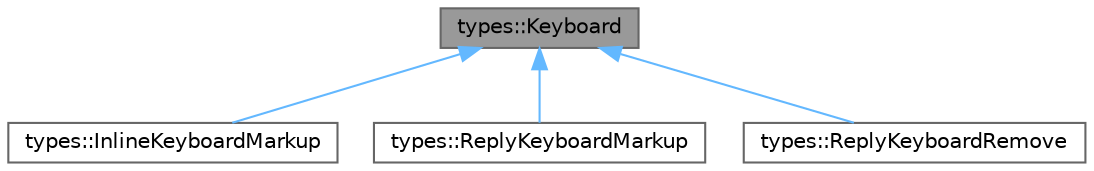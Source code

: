 digraph "types::Keyboard"
{
 // LATEX_PDF_SIZE
  bgcolor="transparent";
  edge [fontname=Helvetica,fontsize=10,labelfontname=Helvetica,labelfontsize=10];
  node [fontname=Helvetica,fontsize=10,shape=box,height=0.2,width=0.4];
  Node1 [id="Node000001",label="types::Keyboard",height=0.2,width=0.4,color="gray40", fillcolor="grey60", style="filled", fontcolor="black",tooltip="Base struct for telegram keyboards."];
  Node1 -> Node2 [id="edge1_Node000001_Node000002",dir="back",color="steelblue1",style="solid",tooltip=" "];
  Node2 [id="Node000002",label="types::InlineKeyboardMarkup",height=0.2,width=0.4,color="gray40", fillcolor="white", style="filled",URL="$structtypes_1_1InlineKeyboardMarkup.html",tooltip="Struct represents telegram inline keyboard."];
  Node1 -> Node3 [id="edge2_Node000001_Node000003",dir="back",color="steelblue1",style="solid",tooltip=" "];
  Node3 [id="Node000003",label="types::ReplyKeyboardMarkup",height=0.2,width=0.4,color="gray40", fillcolor="white", style="filled",URL="$structtypes_1_1ReplyKeyboardMarkup.html",tooltip="Struct represents telegram reply keyboard."];
  Node1 -> Node4 [id="edge3_Node000001_Node000004",dir="back",color="steelblue1",style="solid",tooltip=" "];
  Node4 [id="Node000004",label="types::ReplyKeyboardRemove",height=0.2,width=0.4,color="gray40", fillcolor="white", style="filled",URL="$structtypes_1_1ReplyKeyboardRemove.html",tooltip="Object of this struct is using for remove current reply keyboard."];
}
